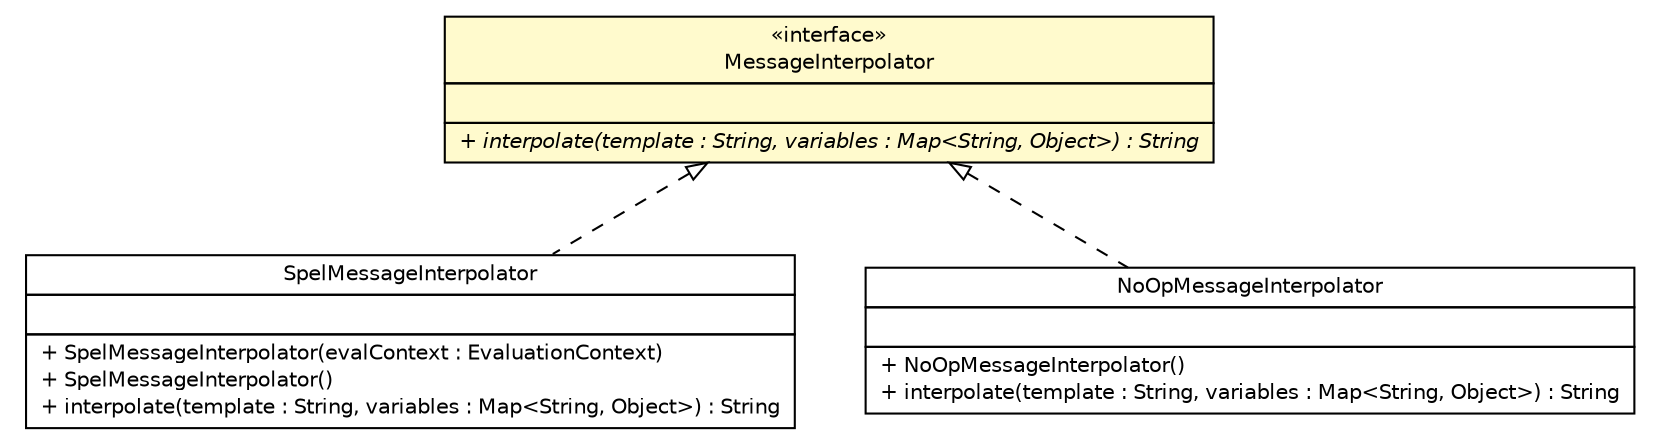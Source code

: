 #!/usr/local/bin/dot
#
# Class diagram 
# Generated by UMLGraph version R5_6-24-gf6e263 (http://www.umlgraph.org/)
#

digraph G {
	edge [fontname="Helvetica",fontsize=10,labelfontname="Helvetica",labelfontsize=10];
	node [fontname="Helvetica",fontsize=10,shape=plaintext];
	nodesep=0.25;
	ranksep=0.5;
	// cn.home1.oss.lib.common.msginterpolate.SpelMessageInterpolator
	c4424 [label=<<table title="cn.home1.oss.lib.common.msginterpolate.SpelMessageInterpolator" border="0" cellborder="1" cellspacing="0" cellpadding="2" port="p" href="./SpelMessageInterpolator.html">
		<tr><td><table border="0" cellspacing="0" cellpadding="1">
<tr><td align="center" balign="center"> SpelMessageInterpolator </td></tr>
		</table></td></tr>
		<tr><td><table border="0" cellspacing="0" cellpadding="1">
<tr><td align="left" balign="left">  </td></tr>
		</table></td></tr>
		<tr><td><table border="0" cellspacing="0" cellpadding="1">
<tr><td align="left" balign="left"> + SpelMessageInterpolator(evalContext : EvaluationContext) </td></tr>
<tr><td align="left" balign="left"> + SpelMessageInterpolator() </td></tr>
<tr><td align="left" balign="left"> + interpolate(template : String, variables : Map&lt;String, Object&gt;) : String </td></tr>
		</table></td></tr>
		</table>>, URL="./SpelMessageInterpolator.html", fontname="Helvetica", fontcolor="black", fontsize=10.0];
	// cn.home1.oss.lib.common.msginterpolate.MessageInterpolator
	c4425 [label=<<table title="cn.home1.oss.lib.common.msginterpolate.MessageInterpolator" border="0" cellborder="1" cellspacing="0" cellpadding="2" port="p" bgcolor="lemonChiffon" href="./MessageInterpolator.html">
		<tr><td><table border="0" cellspacing="0" cellpadding="1">
<tr><td align="center" balign="center"> &#171;interface&#187; </td></tr>
<tr><td align="center" balign="center"> MessageInterpolator </td></tr>
		</table></td></tr>
		<tr><td><table border="0" cellspacing="0" cellpadding="1">
<tr><td align="left" balign="left">  </td></tr>
		</table></td></tr>
		<tr><td><table border="0" cellspacing="0" cellpadding="1">
<tr><td align="left" balign="left"><font face="Helvetica-Oblique" point-size="10.0"> + interpolate(template : String, variables : Map&lt;String, Object&gt;) : String </font></td></tr>
		</table></td></tr>
		</table>>, URL="./MessageInterpolator.html", fontname="Helvetica", fontcolor="black", fontsize=10.0];
	// cn.home1.oss.lib.common.msginterpolate.NoOpMessageInterpolator
	c4427 [label=<<table title="cn.home1.oss.lib.common.msginterpolate.NoOpMessageInterpolator" border="0" cellborder="1" cellspacing="0" cellpadding="2" port="p" href="./NoOpMessageInterpolator.html">
		<tr><td><table border="0" cellspacing="0" cellpadding="1">
<tr><td align="center" balign="center"> NoOpMessageInterpolator </td></tr>
		</table></td></tr>
		<tr><td><table border="0" cellspacing="0" cellpadding="1">
<tr><td align="left" balign="left">  </td></tr>
		</table></td></tr>
		<tr><td><table border="0" cellspacing="0" cellpadding="1">
<tr><td align="left" balign="left"> + NoOpMessageInterpolator() </td></tr>
<tr><td align="left" balign="left"> + interpolate(template : String, variables : Map&lt;String, Object&gt;) : String </td></tr>
		</table></td></tr>
		</table>>, URL="./NoOpMessageInterpolator.html", fontname="Helvetica", fontcolor="black", fontsize=10.0];
	//cn.home1.oss.lib.common.msginterpolate.SpelMessageInterpolator implements cn.home1.oss.lib.common.msginterpolate.MessageInterpolator
	c4425:p -> c4424:p [dir=back,arrowtail=empty,style=dashed];
	//cn.home1.oss.lib.common.msginterpolate.NoOpMessageInterpolator implements cn.home1.oss.lib.common.msginterpolate.MessageInterpolator
	c4425:p -> c4427:p [dir=back,arrowtail=empty,style=dashed];
}

